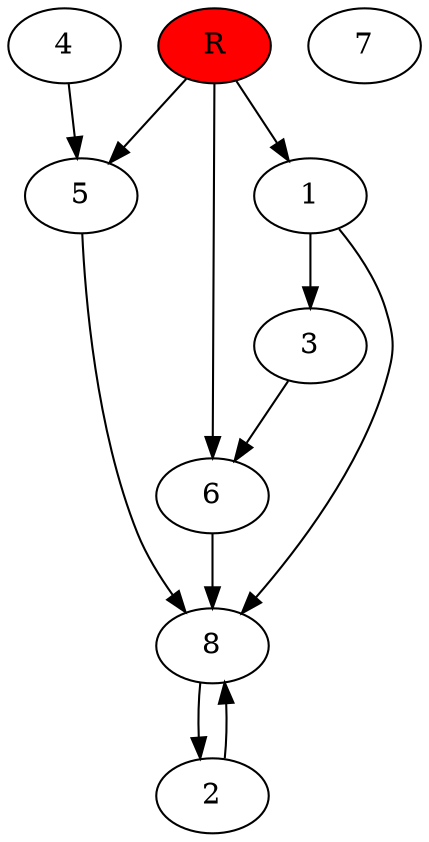 digraph prb15619 {
	1
	2
	3
	4
	5
	6
	7
	8
	R [fillcolor="#ff0000" style=filled]
	1 -> 3
	1 -> 8
	2 -> 8
	3 -> 6
	4 -> 5
	5 -> 8
	6 -> 8
	8 -> 2
	R -> 1
	R -> 5
	R -> 6
}
